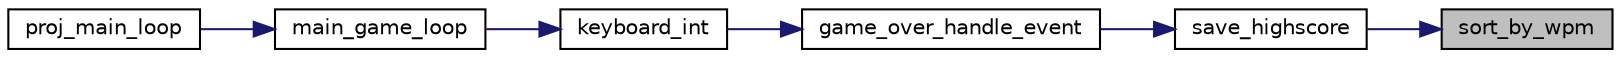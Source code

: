 digraph "sort_by_wpm"
{
 // LATEX_PDF_SIZE
  edge [fontname="Helvetica",fontsize="10",labelfontname="Helvetica",labelfontsize="10"];
  node [fontname="Helvetica",fontsize="10",shape=record];
  rankdir="RL";
  Node1 [label="sort_by_wpm",height=0.2,width=0.4,color="black", fillcolor="grey75", style="filled", fontcolor="black",tooltip="Sorts the highscores by wpm."];
  Node1 -> Node2 [dir="back",color="midnightblue",fontsize="10",style="solid",fontname="Helvetica"];
  Node2 [label="save_highscore",height=0.2,width=0.4,color="black", fillcolor="white", style="filled",URL="$gameover_8c.html#a92113222809175cc68c4e793eed082fd",tooltip="Saves the highscore to the respective file (highscores.txt)."];
  Node2 -> Node3 [dir="back",color="midnightblue",fontsize="10",style="solid",fontname="Helvetica"];
  Node3 [label="game_over_handle_event",height=0.2,width=0.4,color="black", fillcolor="white", style="filled",URL="$gameover_8c.html#a89f3e108774a590e53e1df4c337c574e",tooltip="Handles the events for the game over screen. Handles the inputs for when the user is saving their hig..."];
  Node3 -> Node4 [dir="back",color="midnightblue",fontsize="10",style="solid",fontname="Helvetica"];
  Node4 [label="keyboard_int",height=0.2,width=0.4,color="black", fillcolor="white", style="filled",URL="$manager_8c.html#a55af6cf6aec4f5833321668f1d9e2527",tooltip="Handles the keyboard interrupts. Appropriately handles the keyboard interrupts depending on the games..."];
  Node4 -> Node5 [dir="back",color="midnightblue",fontsize="10",style="solid",fontname="Helvetica"];
  Node5 [label="main_game_loop",height=0.2,width=0.4,color="black", fillcolor="white", style="filled",URL="$manager_8c.html#abfa3e0325d0e3c711d629d90574a80fc",tooltip="Function that handles the main game loop. This function handles the interrupts appropriately."];
  Node5 -> Node6 [dir="back",color="midnightblue",fontsize="10",style="solid",fontname="Helvetica"];
  Node6 [label="proj_main_loop",height=0.2,width=0.4,color="black", fillcolor="white", style="filled",URL="$proj_8c.html#ad290208c74ef25eb347d1d96a390cd66",tooltip=" "];
}
